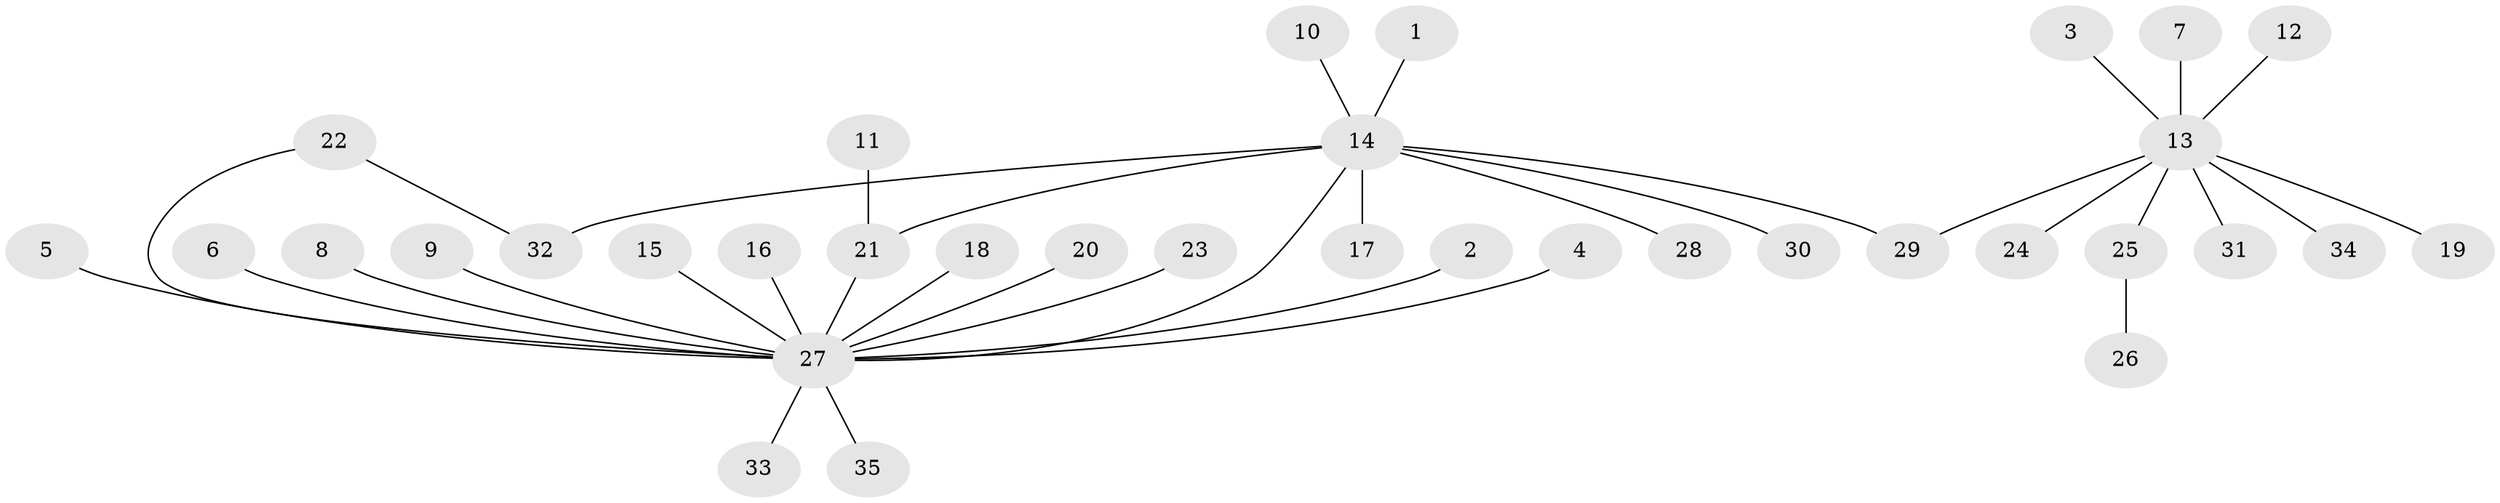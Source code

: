 // original degree distribution, {6: 0.014285714285714285, 12: 0.014285714285714285, 19: 0.014285714285714285, 4: 0.04285714285714286, 1: 0.7142857142857143, 2: 0.12857142857142856, 5: 0.014285714285714285, 11: 0.014285714285714285, 3: 0.04285714285714286}
// Generated by graph-tools (version 1.1) at 2025/01/03/09/25 03:01:44]
// undirected, 35 vertices, 36 edges
graph export_dot {
graph [start="1"]
  node [color=gray90,style=filled];
  1;
  2;
  3;
  4;
  5;
  6;
  7;
  8;
  9;
  10;
  11;
  12;
  13;
  14;
  15;
  16;
  17;
  18;
  19;
  20;
  21;
  22;
  23;
  24;
  25;
  26;
  27;
  28;
  29;
  30;
  31;
  32;
  33;
  34;
  35;
  1 -- 14 [weight=1.0];
  2 -- 27 [weight=1.0];
  3 -- 13 [weight=1.0];
  4 -- 27 [weight=1.0];
  5 -- 27 [weight=1.0];
  6 -- 27 [weight=1.0];
  7 -- 13 [weight=1.0];
  8 -- 27 [weight=1.0];
  9 -- 27 [weight=1.0];
  10 -- 14 [weight=1.0];
  11 -- 21 [weight=1.0];
  12 -- 13 [weight=1.0];
  13 -- 19 [weight=1.0];
  13 -- 24 [weight=1.0];
  13 -- 25 [weight=1.0];
  13 -- 29 [weight=1.0];
  13 -- 31 [weight=1.0];
  13 -- 34 [weight=1.0];
  14 -- 17 [weight=1.0];
  14 -- 21 [weight=1.0];
  14 -- 27 [weight=1.0];
  14 -- 28 [weight=1.0];
  14 -- 29 [weight=1.0];
  14 -- 30 [weight=1.0];
  14 -- 32 [weight=1.0];
  15 -- 27 [weight=1.0];
  16 -- 27 [weight=1.0];
  18 -- 27 [weight=1.0];
  20 -- 27 [weight=1.0];
  21 -- 27 [weight=1.0];
  22 -- 27 [weight=1.0];
  22 -- 32 [weight=1.0];
  23 -- 27 [weight=1.0];
  25 -- 26 [weight=1.0];
  27 -- 33 [weight=1.0];
  27 -- 35 [weight=1.0];
}
